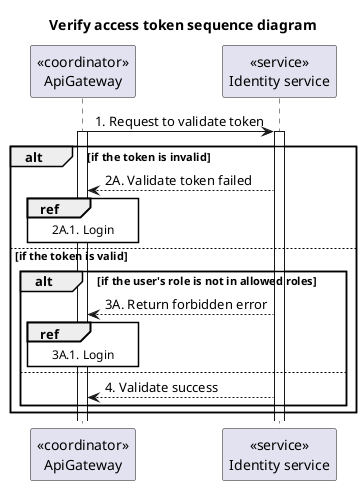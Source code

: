 @startuml Sequence

title "Verify access token sequence diagram"

' Style section
<style>
  sequenceDiagram {
    reference {
      BackGroundColor white
    }
}
</style>

' Write flow here
participant "<<coordinator>>\nApiGateway" as ApiGateway
participant "<<service>>\nIdentity service" as IdentityService

ApiGateway -> IdentityService: 1. Request to validate token
activate ApiGateway
activate IdentityService

alt if the token is invalid
  ApiGateway <-- IdentityService: 2A. Validate token failed
  ref over ApiGateway: 2A.1. Login
else if the token is valid
  alt if the user's role is not in allowed roles
    ApiGateway <-- IdentityService: 3A. Return forbidden error
    ref over ApiGateway: 3A.1. Login
  else
    ApiGateway <-- IdentityService: 4. Validate success
  end
end
@enduml
